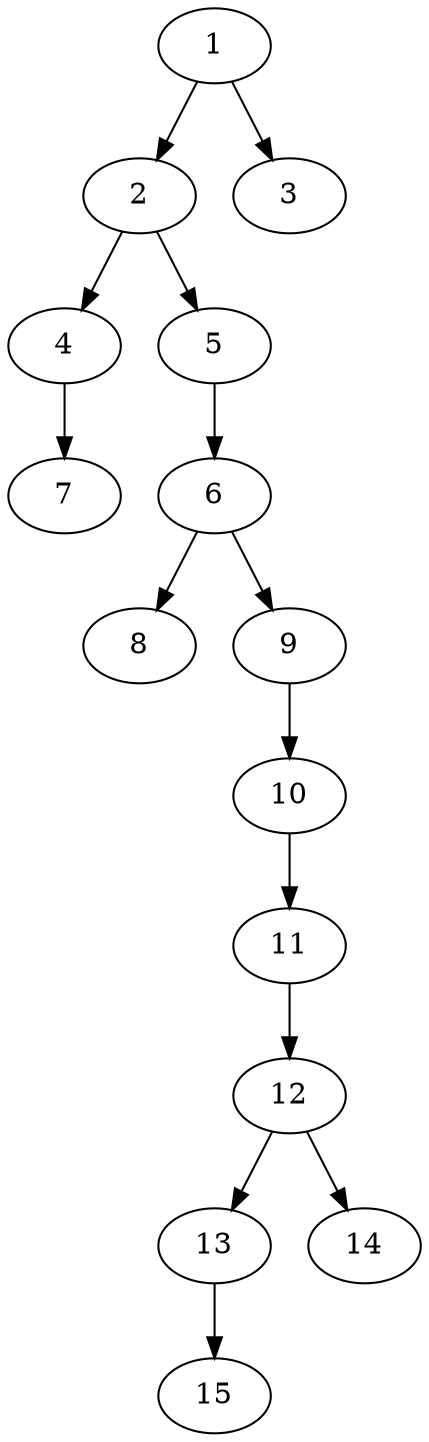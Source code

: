 // DAG (tier=1-easy, mode=compute, n=15, ccr=0.279, fat=0.394, density=0.349, regular=0.770, jump=0.094, mindata=262144, maxdata=2097152)
// DAG automatically generated by daggen at Sun Aug 24 16:33:32 2025
// /home/ermia/Project/Environments/daggen/bin/daggen --dot --ccr 0.279 --fat 0.394 --regular 0.770 --density 0.349 --jump 0.094 --mindata 262144 --maxdata 2097152 -n 15 
digraph G {
  1 [size="6136644213655244", alpha="0.08", expect_size="3068322106827622"]
  1 -> 2 [size ="8105819635712"]
  1 -> 3 [size ="8105819635712"]
  2 [size="539512182669312000", alpha="0.06", expect_size="269756091334656000"]
  2 -> 4 [size ="5301809971200"]
  2 -> 5 [size ="5301809971200"]
  3 [size="3226997832416308", alpha="0.04", expect_size="1613498916208154"]
  4 [size="106571932974972928", alpha="0.11", expect_size="53285966487486464"]
  4 -> 7 [size ="1798257508352"]
  5 [size="174217963838008", alpha="0.17", expect_size="87108981919004"]
  5 -> 6 [size ="4409262080000"]
  6 [size="16190301066421778", alpha="0.07", expect_size="8095150533210889"]
  6 -> 8 [size ="7069281288192"]
  6 -> 9 [size ="7069281288192"]
  7 [size="36173695889433936", alpha="0.20", expect_size="18086847944716968"]
  8 [size="7547673555845603", alpha="0.19", expect_size="3773836777922801"]
  9 [size="215578301877197", alpha="0.13", expect_size="107789150938598"]
  9 -> 10 [size ="5890849636352"]
  10 [size="214385254786660", alpha="0.09", expect_size="107192627393330"]
  10 -> 11 [size ="5038407680000"]
  11 [size="757589585385221", alpha="0.02", expect_size="378794792692610"]
  11 -> 12 [size ="611529523200"]
  12 [size="327299289535479808", alpha="0.10", expect_size="163649644767739904"]
  12 -> 13 [size ="3799443832832"]
  12 -> 14 [size ="3799443832832"]
  13 [size="2417976692268660", alpha="0.10", expect_size="1208988346134330"]
  13 -> 15 [size ="2259563839488"]
  14 [size="229764385829421", alpha="0.01", expect_size="114882192914710"]
  15 [size="817169601321238528", alpha="0.18", expect_size="408584800660619264"]
}